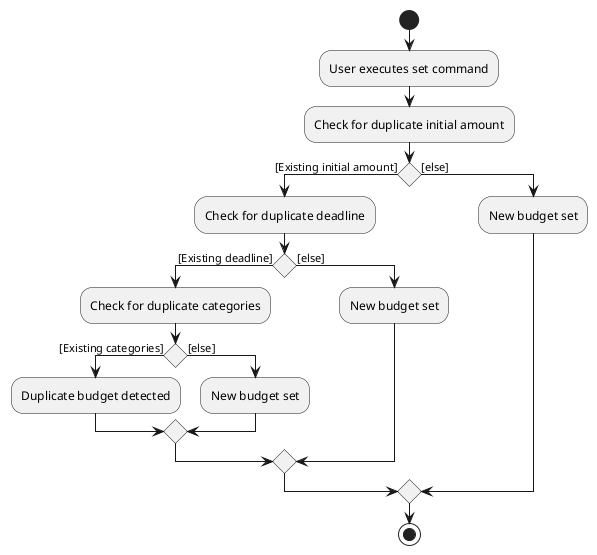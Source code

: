 @startuml
start
:User executes set command;
:Check for duplicate initial amount;

if() then ([Existing initial amount])
    :Check for duplicate deadline;
    if() then([Existing deadline])
        :Check for duplicate categories;
        if() then([Existing categories])
            :Duplicate budget detected;
         else([else])
            :New budget set;
            endif
     else([else])
         :New budget set;
         endif
else([else])
    :New budget set;
    endif
    stop

@enduml
